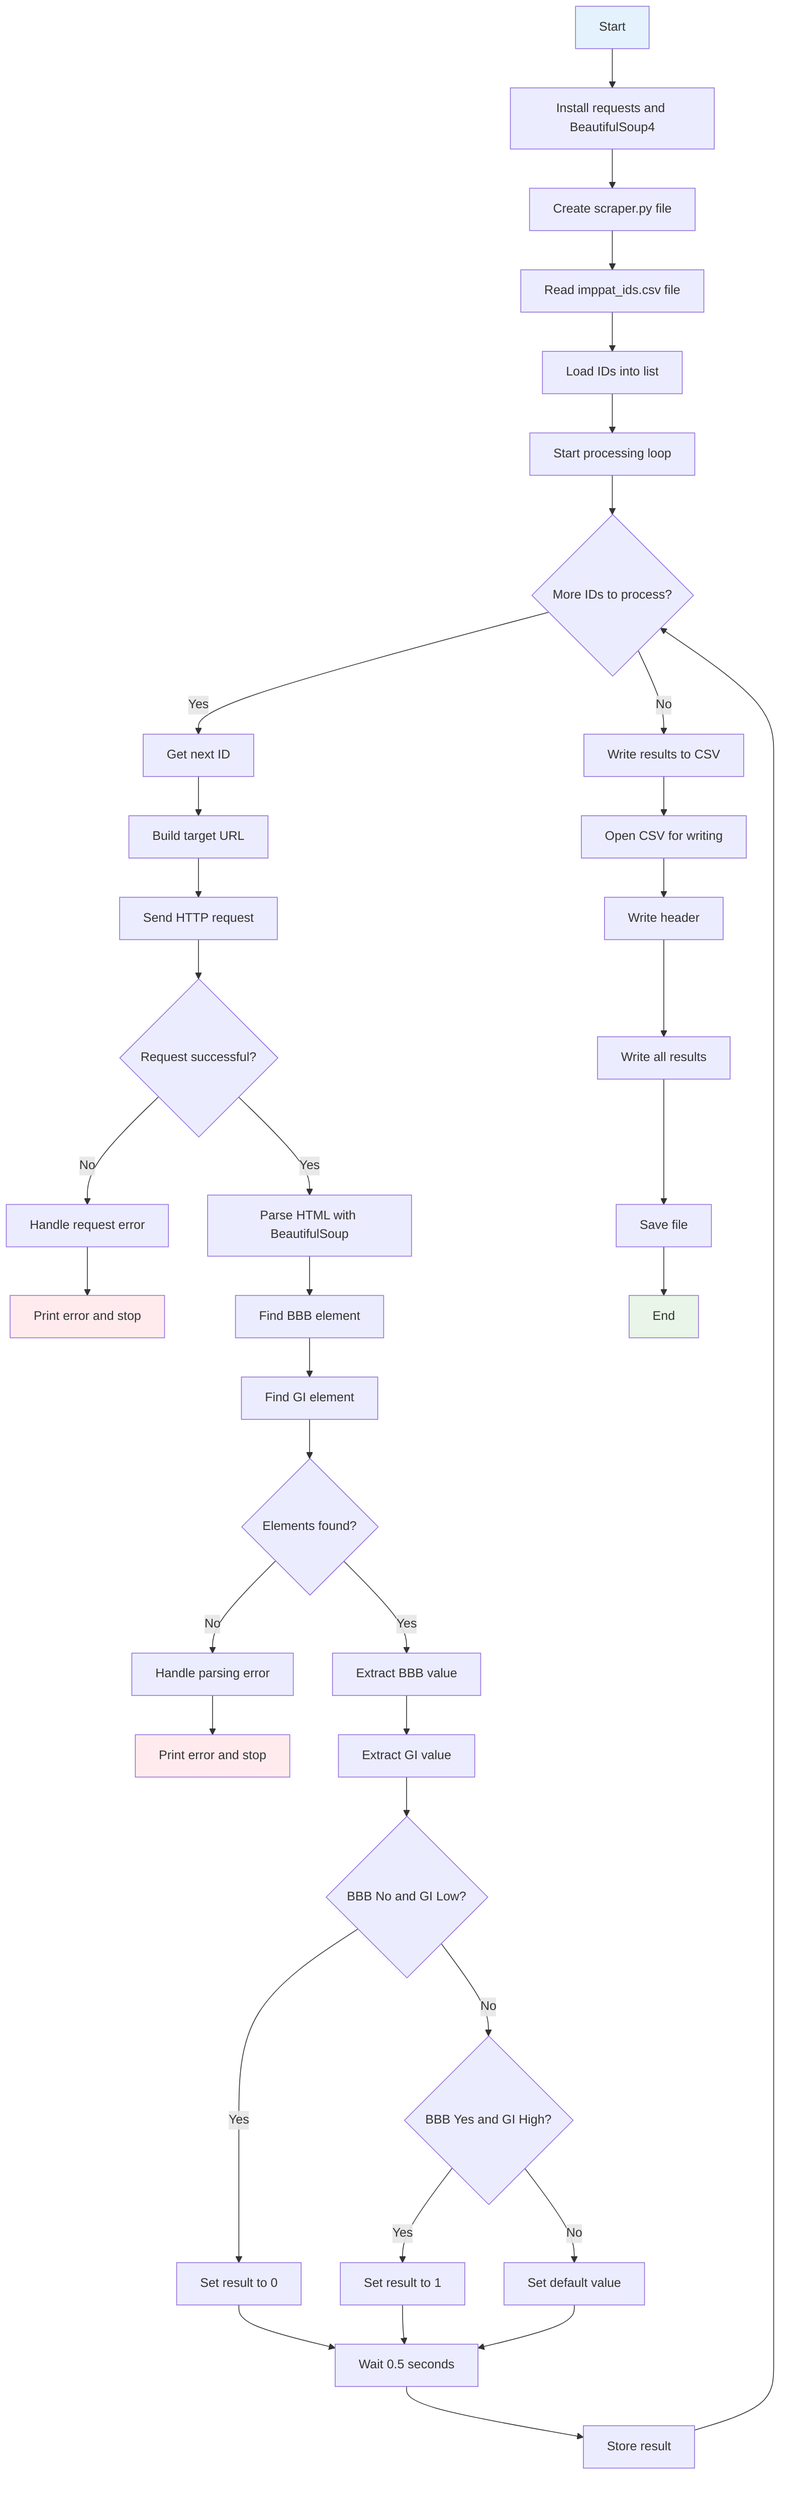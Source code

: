 flowchart TD
    A[Start] --> B[Install requests and BeautifulSoup4]
    B --> C[Create scraper.py file]
    C --> D[Read imppat_ids.csv file]
    D --> E[Load IDs into list]

    E --> F[Start processing loop]
    F --> G{More IDs to process?}

    G -->|No| S[Write results to CSV]
    G -->|Yes| H[Get next ID]

    H --> I[Build target URL]
    I --> J[Send HTTP request]

    J --> K{Request successful?}
    K -->|No| L[Handle request error]
    L --> M[Print error and stop]

    K -->|Yes| N[Parse HTML with BeautifulSoup]
    N --> O[Find BBB element]
    O --> P[Find GI element]

    P --> Q{Elements found?}
    Q -->|No| R[Handle parsing error]
    R --> T[Print error and stop]

    Q -->|Yes| U[Extract BBB value]
    U --> V[Extract GI value]

    V --> W{BBB No and GI Low?}
    W -->|Yes| X[Set result to 0]

    W -->|No| Y{BBB Yes and GI High?}
    Y -->|Yes| Z[Set result to 1]
    Y -->|No| AA[Set default value]

    X --> BB[Wait 0.5 seconds]
    Z --> BB
    AA --> BB

    BB --> CC[Store result]
    CC --> G

    S --> DD[Open CSV for writing]
    DD --> EE[Write header]
    EE --> FF[Write all results]
    FF --> GG[Save file]
    GG --> HH[End]

    style A fill:#e3f2fd
    style HH fill:#e8f5e8
    style M fill:#ffebee
    style T fill:#ffebee